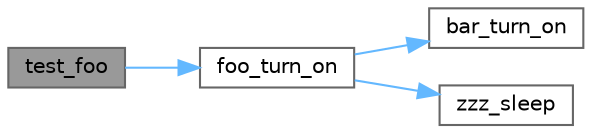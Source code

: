 digraph "test_foo"
{
 // LATEX_PDF_SIZE
  bgcolor="transparent";
  edge [fontname=Helvetica,fontsize=10,labelfontname=Helvetica,labelfontsize=10];
  node [fontname=Helvetica,fontsize=10,shape=box,height=0.2,width=0.4];
  rankdir="LR";
  Node1 [id="Node000001",label="test_foo",height=0.2,width=0.4,color="gray40", fillcolor="grey60", style="filled", fontcolor="black",tooltip=" "];
  Node1 -> Node2 [id="edge4_Node000001_Node000002",color="steelblue1",style="solid",tooltip=" "];
  Node2 [id="Node000002",label="foo_turn_on",height=0.2,width=0.4,color="grey40", fillcolor="white", style="filled",URL="$vendor_2ceedling_2plugins_2fake__function__framework_2examples_2fff__example_2src_2foo_8c.html#a6db1ba1a48b0fce98eb0773a86e379d1",tooltip=" "];
  Node2 -> Node3 [id="edge5_Node000002_Node000003",color="steelblue1",style="solid",tooltip=" "];
  Node3 [id="Node000003",label="bar_turn_on",height=0.2,width=0.4,color="grey40", fillcolor="white", style="filled",URL="$vendor_2ceedling_2plugins_2fake__function__framework_2examples_2fff__example_2src_2bar_8h.html#ab3be15eb45c605205a093559c2150429",tooltip=" "];
  Node2 -> Node4 [id="edge6_Node000002_Node000004",color="steelblue1",style="solid",tooltip=" "];
  Node4 [id="Node000004",label="zzz_sleep",height=0.2,width=0.4,color="grey40", fillcolor="white", style="filled",URL="$vendor_2ceedling_2plugins_2fake__function__framework_2examples_2fff__example_2src_2subfolder_2zzz_8h.html#a60434c2f6b957b98a5a3fdd9141ba65e",tooltip=" "];
}

